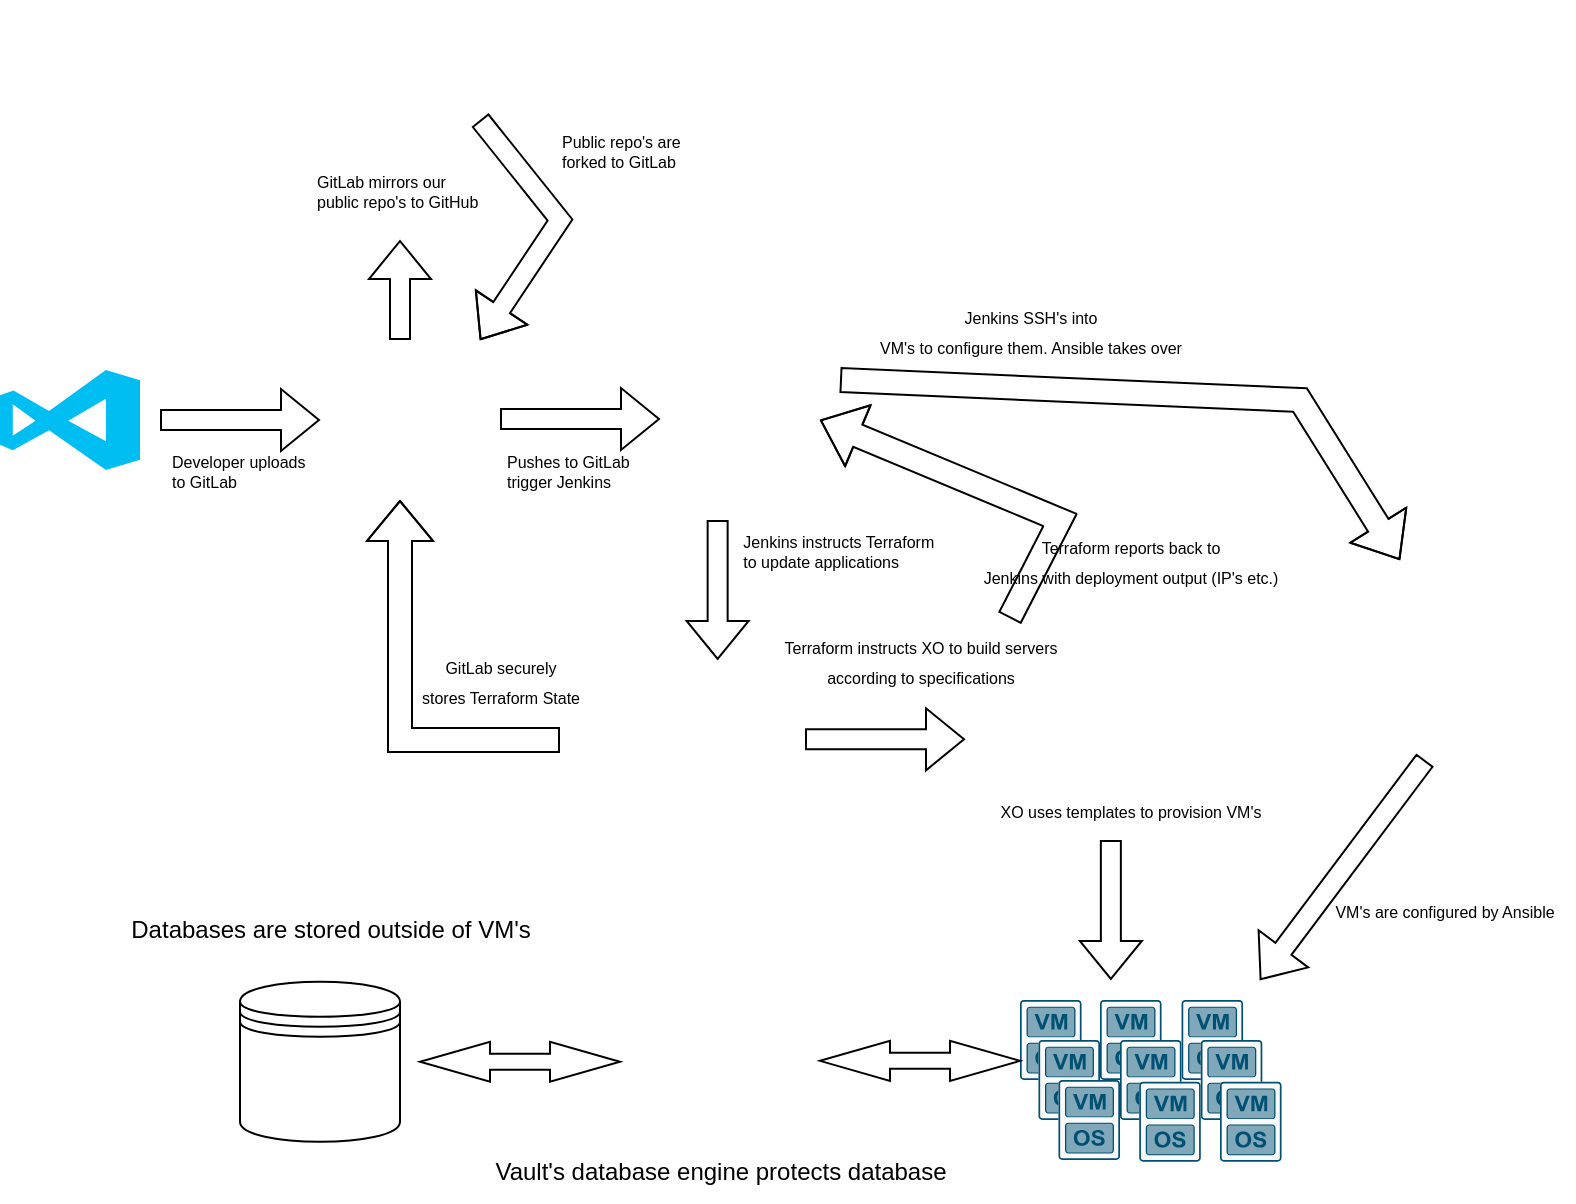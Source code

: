 <mxfile version="20.7.4" type="github">
  <diagram id="C5RBs43oDa-KdzZeNtuy" name="Page-1">
    <mxGraphModel dx="989" dy="534" grid="1" gridSize="10" guides="1" tooltips="1" connect="1" arrows="1" fold="1" page="1" pageScale="1" pageWidth="827" pageHeight="1169" math="0" shadow="0">
      <root>
        <mxCell id="WIyWlLk6GJQsqaUBKTNV-0" />
        <mxCell id="WIyWlLk6GJQsqaUBKTNV-1" parent="WIyWlLk6GJQsqaUBKTNV-0" />
        <mxCell id="H_9JaAnELSW8I4uDqllw-1" value="" style="shape=image;html=1;verticalAlign=top;verticalLabelPosition=bottom;labelBackgroundColor=#ffffff;imageAspect=0;aspect=fixed;image=https://cdn4.iconfinder.com/data/icons/socialcones/508/Gitlab-128.png" vertex="1" parent="WIyWlLk6GJQsqaUBKTNV-1">
          <mxGeometry x="200" y="320" width="80" height="80" as="geometry" />
        </mxCell>
        <mxCell id="H_9JaAnELSW8I4uDqllw-2" value="" style="shape=image;html=1;verticalAlign=top;verticalLabelPosition=bottom;labelBackgroundColor=#ffffff;imageAspect=0;aspect=fixed;image=https://cdn4.iconfinder.com/data/icons/ionicons/512/icon-social-github-128.png" vertex="1" parent="WIyWlLk6GJQsqaUBKTNV-1">
          <mxGeometry x="200" y="150" width="80" height="80" as="geometry" />
        </mxCell>
        <mxCell id="H_9JaAnELSW8I4uDqllw-3" value="" style="verticalLabelPosition=bottom;html=1;verticalAlign=top;align=center;strokeColor=none;fillColor=#00BEF2;shape=mxgraph.azure.visual_studio_online;" vertex="1" parent="WIyWlLk6GJQsqaUBKTNV-1">
          <mxGeometry x="40" y="335" width="70" height="50" as="geometry" />
        </mxCell>
        <mxCell id="H_9JaAnELSW8I4uDqllw-6" value="" style="sketch=0;points=[[0.015,0.015,0],[0.985,0.015,0],[0.985,0.985,0],[0.015,0.985,0],[0.25,0,0],[0.5,0,0],[0.75,0,0],[1,0.25,0],[1,0.5,0],[1,0.75,0],[0.75,1,0],[0.5,1,0],[0.25,1,0],[0,0.75,0],[0,0.5,0],[0,0.25,0]];verticalLabelPosition=bottom;html=1;verticalAlign=top;aspect=fixed;align=center;pointerEvents=1;shape=mxgraph.cisco19.rect;prIcon=hypervisor;fillColor=#FAFAFA;strokeColor=#005073;" vertex="1" parent="WIyWlLk6GJQsqaUBKTNV-1">
          <mxGeometry x="550" y="650" width="30.77" height="40" as="geometry" />
        </mxCell>
        <mxCell id="H_9JaAnELSW8I4uDqllw-10" value="" style="shape=image;verticalLabelPosition=bottom;labelBackgroundColor=default;verticalAlign=top;aspect=fixed;imageAspect=0;image=https://img.stackshare.io/service/4139/xWbbafyO_400x400.png;" vertex="1" parent="WIyWlLk6GJQsqaUBKTNV-1">
          <mxGeometry x="560.77" y="490" width="70" height="70" as="geometry" />
        </mxCell>
        <mxCell id="H_9JaAnELSW8I4uDqllw-11" value="" style="shape=image;verticalLabelPosition=bottom;labelBackgroundColor=default;verticalAlign=top;aspect=fixed;imageAspect=0;image=https://miro.medium.com/max/400/1*UOcSdMEB69NtrJZqFjuzTA.png;" vertex="1" parent="WIyWlLk6GJQsqaUBKTNV-1">
          <mxGeometry x="358.65" y="480" width="82.69" height="80" as="geometry" />
        </mxCell>
        <mxCell id="H_9JaAnELSW8I4uDqllw-12" value="" style="shape=image;verticalLabelPosition=bottom;labelBackgroundColor=default;verticalAlign=top;aspect=fixed;imageAspect=0;image=https://upload.wikimedia.org/wikipedia/commons/thumb/e/e9/Jenkins_logo.svg/1200px-Jenkins_logo.svg.png;" vertex="1" parent="WIyWlLk6GJQsqaUBKTNV-1">
          <mxGeometry x="370" y="320" width="60" height="82.76" as="geometry" />
        </mxCell>
        <mxCell id="H_9JaAnELSW8I4uDqllw-18" value="" style="shape=image;verticalLabelPosition=bottom;labelBackgroundColor=default;verticalAlign=top;aspect=fixed;imageAspect=0;image=https://d1tlzifd8jdoy4.cloudfront.net/wp-content/uploads/2018/02/vault.png;" vertex="1" parent="WIyWlLk6GJQsqaUBKTNV-1">
          <mxGeometry x="358.65" y="640" width="81.02" height="80.87" as="geometry" />
        </mxCell>
        <mxCell id="H_9JaAnELSW8I4uDqllw-19" value="" style="shape=datastore;whiteSpace=wrap;html=1;" vertex="1" parent="WIyWlLk6GJQsqaUBKTNV-1">
          <mxGeometry x="160" y="640.87" width="80" height="80" as="geometry" />
        </mxCell>
        <mxCell id="H_9JaAnELSW8I4uDqllw-20" value="" style="sketch=0;points=[[0.015,0.015,0],[0.985,0.015,0],[0.985,0.985,0],[0.015,0.985,0],[0.25,0,0],[0.5,0,0],[0.75,0,0],[1,0.25,0],[1,0.5,0],[1,0.75,0],[0.75,1,0],[0.5,1,0],[0.25,1,0],[0,0.75,0],[0,0.5,0],[0,0.25,0]];verticalLabelPosition=bottom;html=1;verticalAlign=top;aspect=fixed;align=center;pointerEvents=1;shape=mxgraph.cisco19.rect;prIcon=hypervisor;fillColor=#FAFAFA;strokeColor=#005073;" vertex="1" parent="WIyWlLk6GJQsqaUBKTNV-1">
          <mxGeometry x="590" y="650" width="30.77" height="40" as="geometry" />
        </mxCell>
        <mxCell id="H_9JaAnELSW8I4uDqllw-21" value="" style="sketch=0;points=[[0.015,0.015,0],[0.985,0.015,0],[0.985,0.985,0],[0.015,0.985,0],[0.25,0,0],[0.5,0,0],[0.75,0,0],[1,0.25,0],[1,0.5,0],[1,0.75,0],[0.75,1,0],[0.5,1,0],[0.25,1,0],[0,0.75,0],[0,0.5,0],[0,0.25,0]];verticalLabelPosition=bottom;html=1;verticalAlign=top;aspect=fixed;align=center;pointerEvents=1;shape=mxgraph.cisco19.rect;prIcon=hypervisor;fillColor=#FAFAFA;strokeColor=#005073;" vertex="1" parent="WIyWlLk6GJQsqaUBKTNV-1">
          <mxGeometry x="600" y="670" width="30.77" height="40" as="geometry" />
        </mxCell>
        <mxCell id="H_9JaAnELSW8I4uDqllw-22" value="" style="sketch=0;points=[[0.015,0.015,0],[0.985,0.015,0],[0.985,0.985,0],[0.015,0.985,0],[0.25,0,0],[0.5,0,0],[0.75,0,0],[1,0.25,0],[1,0.5,0],[1,0.75,0],[0.75,1,0],[0.5,1,0],[0.25,1,0],[0,0.75,0],[0,0.5,0],[0,0.25,0]];verticalLabelPosition=bottom;html=1;verticalAlign=top;aspect=fixed;align=center;pointerEvents=1;shape=mxgraph.cisco19.rect;prIcon=hypervisor;fillColor=#FAFAFA;strokeColor=#005073;" vertex="1" parent="WIyWlLk6GJQsqaUBKTNV-1">
          <mxGeometry x="559.23" y="670" width="30.77" height="40" as="geometry" />
        </mxCell>
        <mxCell id="H_9JaAnELSW8I4uDqllw-23" value="" style="sketch=0;points=[[0.015,0.015,0],[0.985,0.015,0],[0.985,0.985,0],[0.015,0.985,0],[0.25,0,0],[0.5,0,0],[0.75,0,0],[1,0.25,0],[1,0.5,0],[1,0.75,0],[0.75,1,0],[0.5,1,0],[0.25,1,0],[0,0.75,0],[0,0.5,0],[0,0.25,0]];verticalLabelPosition=bottom;html=1;verticalAlign=top;aspect=fixed;align=center;pointerEvents=1;shape=mxgraph.cisco19.rect;prIcon=hypervisor;fillColor=#FAFAFA;strokeColor=#005073;" vertex="1" parent="WIyWlLk6GJQsqaUBKTNV-1">
          <mxGeometry x="569.23" y="690" width="30.77" height="40" as="geometry" />
        </mxCell>
        <mxCell id="H_9JaAnELSW8I4uDqllw-24" value="" style="sketch=0;points=[[0.015,0.015,0],[0.985,0.015,0],[0.985,0.985,0],[0.015,0.985,0],[0.25,0,0],[0.5,0,0],[0.75,0,0],[1,0.25,0],[1,0.5,0],[1,0.75,0],[0.75,1,0],[0.5,1,0],[0.25,1,0],[0,0.75,0],[0,0.5,0],[0,0.25,0]];verticalLabelPosition=bottom;html=1;verticalAlign=top;aspect=fixed;align=center;pointerEvents=1;shape=mxgraph.cisco19.rect;prIcon=hypervisor;fillColor=#FAFAFA;strokeColor=#005073;" vertex="1" parent="WIyWlLk6GJQsqaUBKTNV-1">
          <mxGeometry x="609.62" y="690.87" width="30.77" height="40" as="geometry" />
        </mxCell>
        <mxCell id="H_9JaAnELSW8I4uDqllw-25" value="" style="sketch=0;points=[[0.015,0.015,0],[0.985,0.015,0],[0.985,0.985,0],[0.015,0.985,0],[0.25,0,0],[0.5,0,0],[0.75,0,0],[1,0.25,0],[1,0.5,0],[1,0.75,0],[0.75,1,0],[0.5,1,0],[0.25,1,0],[0,0.75,0],[0,0.5,0],[0,0.25,0]];verticalLabelPosition=bottom;html=1;verticalAlign=top;aspect=fixed;align=center;pointerEvents=1;shape=mxgraph.cisco19.rect;prIcon=hypervisor;fillColor=#FAFAFA;strokeColor=#005073;" vertex="1" parent="WIyWlLk6GJQsqaUBKTNV-1">
          <mxGeometry x="630.77" y="650" width="30.77" height="40" as="geometry" />
        </mxCell>
        <mxCell id="H_9JaAnELSW8I4uDqllw-26" value="" style="sketch=0;points=[[0.015,0.015,0],[0.985,0.015,0],[0.985,0.985,0],[0.015,0.985,0],[0.25,0,0],[0.5,0,0],[0.75,0,0],[1,0.25,0],[1,0.5,0],[1,0.75,0],[0.75,1,0],[0.5,1,0],[0.25,1,0],[0,0.75,0],[0,0.5,0],[0,0.25,0]];verticalLabelPosition=bottom;html=1;verticalAlign=top;aspect=fixed;align=center;pointerEvents=1;shape=mxgraph.cisco19.rect;prIcon=hypervisor;fillColor=#FAFAFA;strokeColor=#005073;" vertex="1" parent="WIyWlLk6GJQsqaUBKTNV-1">
          <mxGeometry x="640.39" y="670" width="30.77" height="40" as="geometry" />
        </mxCell>
        <mxCell id="H_9JaAnELSW8I4uDqllw-27" value="" style="sketch=0;points=[[0.015,0.015,0],[0.985,0.015,0],[0.985,0.985,0],[0.015,0.985,0],[0.25,0,0],[0.5,0,0],[0.75,0,0],[1,0.25,0],[1,0.5,0],[1,0.75,0],[0.75,1,0],[0.5,1,0],[0.25,1,0],[0,0.75,0],[0,0.5,0],[0,0.25,0]];verticalLabelPosition=bottom;html=1;verticalAlign=top;aspect=fixed;align=center;pointerEvents=1;shape=mxgraph.cisco19.rect;prIcon=hypervisor;fillColor=#FAFAFA;strokeColor=#005073;" vertex="1" parent="WIyWlLk6GJQsqaUBKTNV-1">
          <mxGeometry x="650" y="690.87" width="30.77" height="40" as="geometry" />
        </mxCell>
        <mxCell id="H_9JaAnELSW8I4uDqllw-29" value="" style="shape=flexArrow;endArrow=classic;html=1;rounded=0;fillColor=default;" edge="1" parent="WIyWlLk6GJQsqaUBKTNV-1">
          <mxGeometry width="50" height="50" relative="1" as="geometry">
            <mxPoint x="120" y="360" as="sourcePoint" />
            <mxPoint x="200" y="360" as="targetPoint" />
          </mxGeometry>
        </mxCell>
        <mxCell id="H_9JaAnELSW8I4uDqllw-30" value="" style="shape=flexArrow;endArrow=classic;html=1;rounded=0;" edge="1" parent="WIyWlLk6GJQsqaUBKTNV-1">
          <mxGeometry width="50" height="50" relative="1" as="geometry">
            <mxPoint x="290" y="359.5" as="sourcePoint" />
            <mxPoint x="370" y="359.5" as="targetPoint" />
          </mxGeometry>
        </mxCell>
        <mxCell id="H_9JaAnELSW8I4uDqllw-32" value="" style="shape=flexArrow;endArrow=classic;html=1;rounded=0;exitX=0.5;exitY=0;exitDx=0;exitDy=0;fillColor=default;" edge="1" parent="WIyWlLk6GJQsqaUBKTNV-1" source="H_9JaAnELSW8I4uDqllw-1" target="H_9JaAnELSW8I4uDqllw-37">
          <mxGeometry width="50" height="50" relative="1" as="geometry">
            <mxPoint x="240" y="310" as="sourcePoint" />
            <mxPoint x="240" y="320" as="targetPoint" />
          </mxGeometry>
        </mxCell>
        <mxCell id="H_9JaAnELSW8I4uDqllw-33" value="" style="shape=flexArrow;endArrow=classic;html=1;rounded=0;entryX=0.5;entryY=0;entryDx=0;entryDy=0;" edge="1" parent="WIyWlLk6GJQsqaUBKTNV-1">
          <mxGeometry x="1" y="-252" width="50" height="50" relative="1" as="geometry">
            <mxPoint x="595.43" y="570" as="sourcePoint" />
            <mxPoint x="595.43" y="640" as="targetPoint" />
            <mxPoint x="112" y="210" as="offset" />
          </mxGeometry>
        </mxCell>
        <mxCell id="H_9JaAnELSW8I4uDqllw-34" value="" style="shape=flexArrow;endArrow=classic;html=1;rounded=0;entryX=0.5;entryY=1;entryDx=0;entryDy=0;width=12;endSize=6.33;" edge="1" parent="WIyWlLk6GJQsqaUBKTNV-1" target="H_9JaAnELSW8I4uDqllw-1">
          <mxGeometry width="50" height="50" relative="1" as="geometry">
            <mxPoint x="320" y="520" as="sourcePoint" />
            <mxPoint x="240" y="440" as="targetPoint" />
            <Array as="points">
              <mxPoint x="240" y="520" />
            </Array>
          </mxGeometry>
        </mxCell>
        <mxCell id="H_9JaAnELSW8I4uDqllw-35" value="&lt;font style=&quot;font-size: 8px;&quot;&gt;GitLab securely &lt;br&gt;stores Terraform State&lt;/font&gt;" style="text;html=1;align=center;verticalAlign=middle;resizable=0;points=[];autosize=1;strokeColor=none;fillColor=none;" vertex="1" parent="WIyWlLk6GJQsqaUBKTNV-1">
          <mxGeometry x="240" y="470" width="100" height="40" as="geometry" />
        </mxCell>
        <mxCell id="H_9JaAnELSW8I4uDqllw-36" value="Developer uploads&#xa;to GitLab" style="text;strokeColor=none;fillColor=none;spacingLeft=4;spacingRight=4;overflow=hidden;rotatable=0;points=[[0,0.5],[1,0.5]];portConstraint=eastwest;fontSize=8;" vertex="1" parent="WIyWlLk6GJQsqaUBKTNV-1">
          <mxGeometry x="120" y="370" width="80" height="40" as="geometry" />
        </mxCell>
        <mxCell id="H_9JaAnELSW8I4uDqllw-37" value="GitLab mirrors our&#xa;public repo&#39;s to GitHub&#xa;" style="text;strokeColor=none;fillColor=none;spacingLeft=4;spacingRight=4;overflow=hidden;rotatable=0;points=[[0,0.5],[1,0.5]];portConstraint=eastwest;fontSize=8;" vertex="1" parent="WIyWlLk6GJQsqaUBKTNV-1">
          <mxGeometry x="192.5" y="230" width="95" height="40" as="geometry" />
        </mxCell>
        <mxCell id="H_9JaAnELSW8I4uDqllw-38" value="Pushes to GitLab&#xa;trigger Jenkins" style="text;strokeColor=none;fillColor=none;spacingLeft=4;spacingRight=4;overflow=hidden;rotatable=0;points=[[0,0.5],[1,0.5]];portConstraint=eastwest;fontSize=8;" vertex="1" parent="WIyWlLk6GJQsqaUBKTNV-1">
          <mxGeometry x="287.5" y="370" width="77.32" height="30" as="geometry" />
        </mxCell>
        <mxCell id="H_9JaAnELSW8I4uDqllw-40" value="Vault&#39;s database engine protects database" style="text;html=1;align=center;verticalAlign=middle;resizable=0;points=[];autosize=1;strokeColor=none;fillColor=none;" vertex="1" parent="WIyWlLk6GJQsqaUBKTNV-1">
          <mxGeometry x="275.0" y="720.87" width="250" height="30" as="geometry" />
        </mxCell>
        <mxCell id="H_9JaAnELSW8I4uDqllw-42" value="" style="html=1;shadow=0;dashed=0;align=center;verticalAlign=middle;shape=mxgraph.arrows2.twoWayArrow;dy=0.6;dx=35;fontSize=8;" vertex="1" parent="WIyWlLk6GJQsqaUBKTNV-1">
          <mxGeometry x="450" y="670.43" width="100" height="20" as="geometry" />
        </mxCell>
        <mxCell id="H_9JaAnELSW8I4uDqllw-43" value="&lt;font style=&quot;font-size: 8px;&quot;&gt;XO uses templates to provision VM&#39;s&lt;/font&gt;" style="text;html=1;align=center;verticalAlign=middle;resizable=0;points=[];autosize=1;strokeColor=none;fillColor=none;" vertex="1" parent="WIyWlLk6GJQsqaUBKTNV-1">
          <mxGeometry x="530.38" y="540" width="150" height="30" as="geometry" />
        </mxCell>
        <mxCell id="H_9JaAnELSW8I4uDqllw-45" value="" style="shape=flexArrow;endArrow=classic;html=1;rounded=0;fillColor=default;" edge="1" parent="WIyWlLk6GJQsqaUBKTNV-1">
          <mxGeometry x="1" y="-252" width="50" height="50" relative="1" as="geometry">
            <mxPoint x="442.5" y="519.66" as="sourcePoint" />
            <mxPoint x="522.5" y="519.66" as="targetPoint" />
            <mxPoint x="112" y="210" as="offset" />
          </mxGeometry>
        </mxCell>
        <mxCell id="H_9JaAnELSW8I4uDqllw-46" value="&lt;font style=&quot;font-size: 8px;&quot;&gt;Terraform instructs XO to build servers&lt;br&gt;according to specifications&lt;/font&gt;" style="text;html=1;align=center;verticalAlign=middle;resizable=0;points=[];autosize=1;strokeColor=none;fillColor=none;" vertex="1" parent="WIyWlLk6GJQsqaUBKTNV-1">
          <mxGeometry x="420.0" y="460" width="160" height="40" as="geometry" />
        </mxCell>
        <mxCell id="H_9JaAnELSW8I4uDqllw-47" value="" style="html=1;shadow=0;dashed=0;align=center;verticalAlign=middle;shape=mxgraph.arrows2.twoWayArrow;dy=0.6;dx=35;fontSize=8;" vertex="1" parent="WIyWlLk6GJQsqaUBKTNV-1">
          <mxGeometry x="250.0" y="670.87" width="100" height="20" as="geometry" />
        </mxCell>
        <mxCell id="H_9JaAnELSW8I4uDqllw-48" value="Databases are stored outside of VM&#39;s" style="text;html=1;align=center;verticalAlign=middle;resizable=0;points=[];autosize=1;strokeColor=none;fillColor=none;" vertex="1" parent="WIyWlLk6GJQsqaUBKTNV-1">
          <mxGeometry x="95" y="600" width="220" height="30" as="geometry" />
        </mxCell>
        <mxCell id="H_9JaAnELSW8I4uDqllw-50" value="" style="shape=flexArrow;endArrow=classic;html=1;rounded=0;entryX=0.5;entryY=0;entryDx=0;entryDy=0;" edge="1" parent="WIyWlLk6GJQsqaUBKTNV-1">
          <mxGeometry x="1" y="-252" width="50" height="50" relative="1" as="geometry">
            <mxPoint x="398.82" y="410" as="sourcePoint" />
            <mxPoint x="398.82" y="480" as="targetPoint" />
            <mxPoint x="112" y="210" as="offset" />
          </mxGeometry>
        </mxCell>
        <mxCell id="H_9JaAnELSW8I4uDqllw-51" value="Jenkins instructs Terraform&#xa;to update applications" style="text;strokeColor=none;fillColor=none;spacingLeft=4;spacingRight=4;overflow=hidden;rotatable=0;points=[[0,0.5],[1,0.5]];portConstraint=eastwest;fontSize=8;" vertex="1" parent="WIyWlLk6GJQsqaUBKTNV-1">
          <mxGeometry x="405.67" y="410" width="114.33" height="30" as="geometry" />
        </mxCell>
        <mxCell id="H_9JaAnELSW8I4uDqllw-54" value="" style="shape=flexArrow;endArrow=classic;html=1;rounded=0;entryX=1;entryY=0;entryDx=0;entryDy=0;exitX=1;exitY=0.75;exitDx=0;exitDy=0;fillColor=default;" edge="1" parent="WIyWlLk6GJQsqaUBKTNV-1" source="H_9JaAnELSW8I4uDqllw-2" target="H_9JaAnELSW8I4uDqllw-1">
          <mxGeometry width="50" height="50" relative="1" as="geometry">
            <mxPoint x="290" y="200" as="sourcePoint" />
            <mxPoint x="290" y="320" as="targetPoint" />
            <Array as="points">
              <mxPoint x="320" y="260" />
            </Array>
          </mxGeometry>
        </mxCell>
        <mxCell id="H_9JaAnELSW8I4uDqllw-55" value="Public repo&#39;s are&#xa;forked to GitLab" style="text;strokeColor=none;fillColor=none;spacingLeft=4;spacingRight=4;overflow=hidden;rotatable=0;points=[[0,0.5],[1,0.5]];portConstraint=eastwest;fontSize=8;" vertex="1" parent="WIyWlLk6GJQsqaUBKTNV-1">
          <mxGeometry x="315" y="210" width="95" height="40" as="geometry" />
        </mxCell>
        <mxCell id="H_9JaAnELSW8I4uDqllw-58" value="" style="shape=flexArrow;endArrow=classic;html=1;rounded=0;width=12;endSize=6.33;exitX=0.78;exitY=-0.022;exitDx=0;exitDy=0;exitPerimeter=0;" edge="1" parent="WIyWlLk6GJQsqaUBKTNV-1" source="H_9JaAnELSW8I4uDqllw-46">
          <mxGeometry width="50" height="50" relative="1" as="geometry">
            <mxPoint x="490" y="450" as="sourcePoint" />
            <mxPoint x="450" y="360" as="targetPoint" />
            <Array as="points">
              <mxPoint x="570" y="410" />
            </Array>
          </mxGeometry>
        </mxCell>
        <mxCell id="H_9JaAnELSW8I4uDqllw-59" value="&lt;span style=&quot;font-size: 8px;&quot;&gt;Terraform reports back to&lt;br&gt;Jenkins with deployment output (IP&#39;s etc.)&lt;/span&gt;" style="text;html=1;align=center;verticalAlign=middle;resizable=0;points=[];autosize=1;strokeColor=none;fillColor=none;" vertex="1" parent="WIyWlLk6GJQsqaUBKTNV-1">
          <mxGeometry x="520.0" y="410" width="170" height="40" as="geometry" />
        </mxCell>
        <mxCell id="H_9JaAnELSW8I4uDqllw-60" value="" style="shape=flexArrow;endArrow=classic;html=1;rounded=0;width=12;endSize=6.33;" edge="1" parent="WIyWlLk6GJQsqaUBKTNV-1">
          <mxGeometry x="-0.404" y="-120" width="50" height="50" relative="1" as="geometry">
            <mxPoint x="460" y="340" as="sourcePoint" />
            <mxPoint x="740" y="430" as="targetPoint" />
            <Array as="points">
              <mxPoint x="690" y="350" />
            </Array>
            <mxPoint x="74" y="111" as="offset" />
          </mxGeometry>
        </mxCell>
        <mxCell id="H_9JaAnELSW8I4uDqllw-61" value="&lt;span style=&quot;font-size: 8px;&quot;&gt;Jenkins SSH&#39;s into&lt;br&gt;VM&#39;s to configure them. Ansible takes over&lt;/span&gt;" style="text;html=1;align=center;verticalAlign=middle;resizable=0;points=[];autosize=1;strokeColor=none;fillColor=none;" vertex="1" parent="WIyWlLk6GJQsqaUBKTNV-1">
          <mxGeometry x="470.39" y="295" width="170" height="40" as="geometry" />
        </mxCell>
        <mxCell id="H_9JaAnELSW8I4uDqllw-62" value="" style="shape=image;verticalLabelPosition=bottom;labelBackgroundColor=default;verticalAlign=top;aspect=fixed;imageAspect=0;image=https://upload.wikimedia.org/wikipedia/commons/thumb/2/24/Ansible_logo.svg/1664px-Ansible_logo.svg.png;" vertex="1" parent="WIyWlLk6GJQsqaUBKTNV-1">
          <mxGeometry x="720" y="440" width="65.79" height="80.87" as="geometry" />
        </mxCell>
        <mxCell id="H_9JaAnELSW8I4uDqllw-64" value="" style="shape=flexArrow;endArrow=classic;html=1;rounded=0;" edge="1" parent="WIyWlLk6GJQsqaUBKTNV-1">
          <mxGeometry x="1" y="-252" width="50" height="50" relative="1" as="geometry">
            <mxPoint x="752.55" y="530" as="sourcePoint" />
            <mxPoint x="670" y="640" as="targetPoint" />
            <mxPoint x="112" y="210" as="offset" />
          </mxGeometry>
        </mxCell>
        <mxCell id="H_9JaAnELSW8I4uDqllw-65" value="&lt;span style=&quot;font-size: 8px;&quot;&gt;VM&#39;s are configured by Ansible&lt;/span&gt;" style="text;html=1;align=center;verticalAlign=middle;resizable=0;points=[];autosize=1;strokeColor=none;fillColor=none;" vertex="1" parent="WIyWlLk6GJQsqaUBKTNV-1">
          <mxGeometry x="697" y="590" width="130" height="30" as="geometry" />
        </mxCell>
      </root>
    </mxGraphModel>
  </diagram>
</mxfile>
